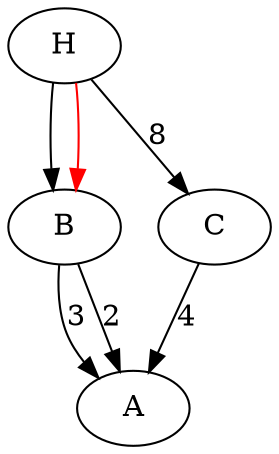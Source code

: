 digraph {
B
A
H
C
C -> A[label="4"]
H -> C[label="8"]
B -> A[label="3"]
B -> A[label="2"]
H->B
H->B [color="red"]
}
